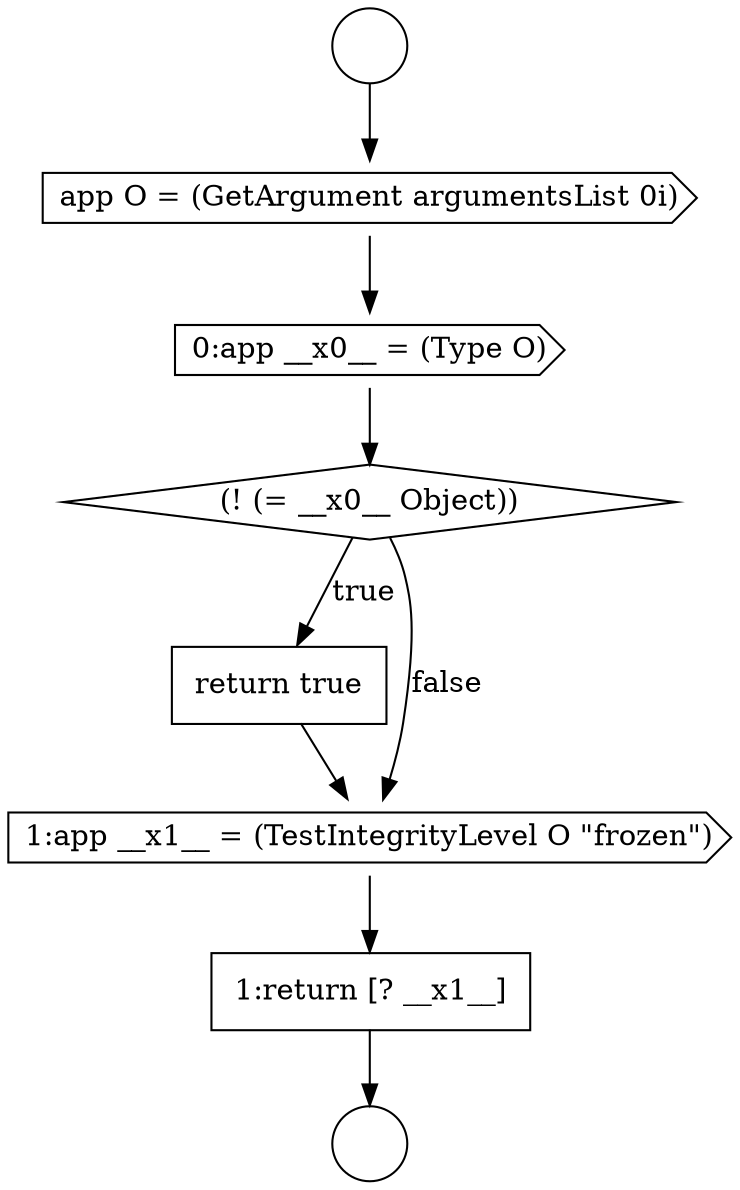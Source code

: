 digraph {
  node10419 [shape=diamond, label=<<font color="black">(! (= __x0__ Object))</font>> color="black" fillcolor="white" style=filled]
  node10422 [shape=none, margin=0, label=<<font color="black">
    <table border="0" cellborder="1" cellspacing="0" cellpadding="10">
      <tr><td align="left">1:return [? __x1__]</td></tr>
    </table>
  </font>> color="black" fillcolor="white" style=filled]
  node10420 [shape=none, margin=0, label=<<font color="black">
    <table border="0" cellborder="1" cellspacing="0" cellpadding="10">
      <tr><td align="left">return true</td></tr>
    </table>
  </font>> color="black" fillcolor="white" style=filled]
  node10416 [shape=circle label=" " color="black" fillcolor="white" style=filled]
  node10417 [shape=cds, label=<<font color="black">app O = (GetArgument argumentsList 0i)</font>> color="black" fillcolor="white" style=filled]
  node10415 [shape=circle label=" " color="black" fillcolor="white" style=filled]
  node10418 [shape=cds, label=<<font color="black">0:app __x0__ = (Type O)</font>> color="black" fillcolor="white" style=filled]
  node10421 [shape=cds, label=<<font color="black">1:app __x1__ = (TestIntegrityLevel O &quot;frozen&quot;)</font>> color="black" fillcolor="white" style=filled]
  node10420 -> node10421 [ color="black"]
  node10418 -> node10419 [ color="black"]
  node10417 -> node10418 [ color="black"]
  node10415 -> node10417 [ color="black"]
  node10422 -> node10416 [ color="black"]
  node10421 -> node10422 [ color="black"]
  node10419 -> node10420 [label=<<font color="black">true</font>> color="black"]
  node10419 -> node10421 [label=<<font color="black">false</font>> color="black"]
}
